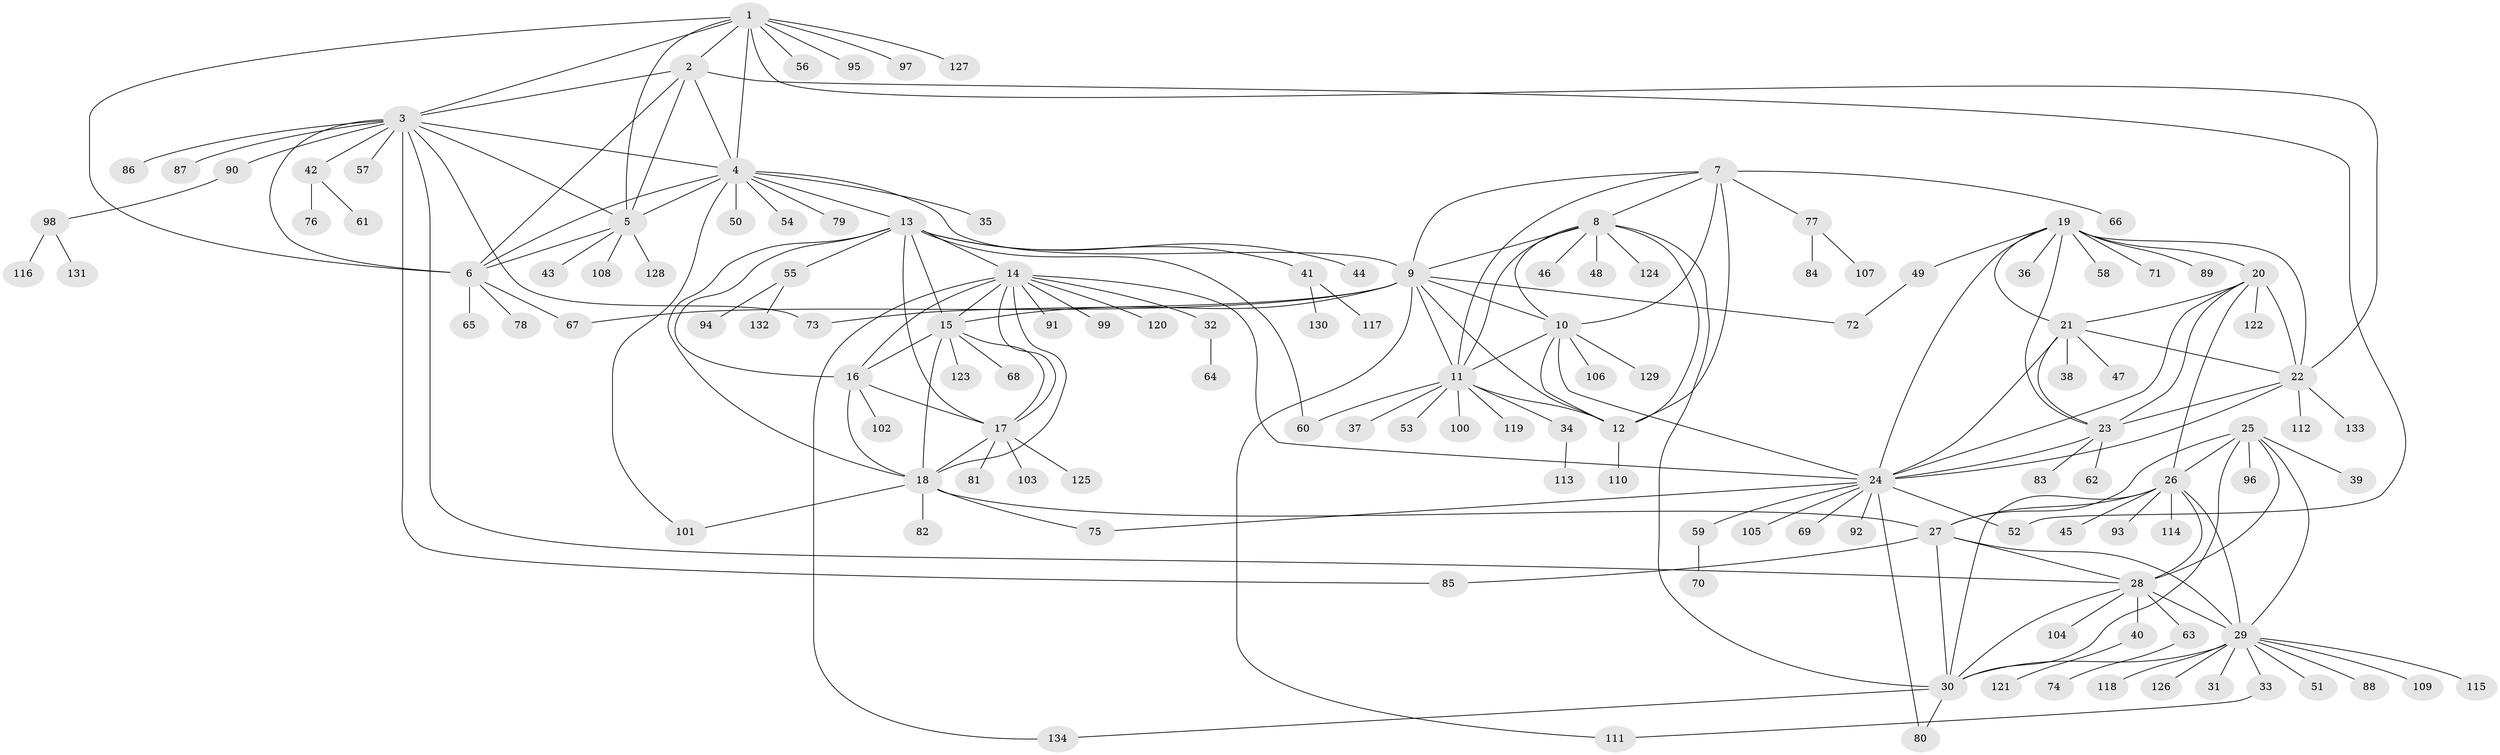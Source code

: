 // Generated by graph-tools (version 1.1) at 2025/11/02/27/25 16:11:34]
// undirected, 134 vertices, 200 edges
graph export_dot {
graph [start="1"]
  node [color=gray90,style=filled];
  1;
  2;
  3;
  4;
  5;
  6;
  7;
  8;
  9;
  10;
  11;
  12;
  13;
  14;
  15;
  16;
  17;
  18;
  19;
  20;
  21;
  22;
  23;
  24;
  25;
  26;
  27;
  28;
  29;
  30;
  31;
  32;
  33;
  34;
  35;
  36;
  37;
  38;
  39;
  40;
  41;
  42;
  43;
  44;
  45;
  46;
  47;
  48;
  49;
  50;
  51;
  52;
  53;
  54;
  55;
  56;
  57;
  58;
  59;
  60;
  61;
  62;
  63;
  64;
  65;
  66;
  67;
  68;
  69;
  70;
  71;
  72;
  73;
  74;
  75;
  76;
  77;
  78;
  79;
  80;
  81;
  82;
  83;
  84;
  85;
  86;
  87;
  88;
  89;
  90;
  91;
  92;
  93;
  94;
  95;
  96;
  97;
  98;
  99;
  100;
  101;
  102;
  103;
  104;
  105;
  106;
  107;
  108;
  109;
  110;
  111;
  112;
  113;
  114;
  115;
  116;
  117;
  118;
  119;
  120;
  121;
  122;
  123;
  124;
  125;
  126;
  127;
  128;
  129;
  130;
  131;
  132;
  133;
  134;
  1 -- 2;
  1 -- 3;
  1 -- 4;
  1 -- 5;
  1 -- 6;
  1 -- 22;
  1 -- 56;
  1 -- 95;
  1 -- 97;
  1 -- 127;
  2 -- 3;
  2 -- 4;
  2 -- 5;
  2 -- 6;
  2 -- 52;
  3 -- 4;
  3 -- 5;
  3 -- 6;
  3 -- 28;
  3 -- 42;
  3 -- 57;
  3 -- 73;
  3 -- 85;
  3 -- 86;
  3 -- 87;
  3 -- 90;
  4 -- 5;
  4 -- 6;
  4 -- 9;
  4 -- 13;
  4 -- 35;
  4 -- 50;
  4 -- 54;
  4 -- 79;
  4 -- 101;
  5 -- 6;
  5 -- 43;
  5 -- 108;
  5 -- 128;
  6 -- 65;
  6 -- 67;
  6 -- 78;
  7 -- 8;
  7 -- 9;
  7 -- 10;
  7 -- 11;
  7 -- 12;
  7 -- 66;
  7 -- 77;
  8 -- 9;
  8 -- 10;
  8 -- 11;
  8 -- 12;
  8 -- 30;
  8 -- 46;
  8 -- 48;
  8 -- 124;
  9 -- 10;
  9 -- 11;
  9 -- 12;
  9 -- 15;
  9 -- 67;
  9 -- 72;
  9 -- 73;
  9 -- 111;
  10 -- 11;
  10 -- 12;
  10 -- 24;
  10 -- 106;
  10 -- 129;
  11 -- 12;
  11 -- 34;
  11 -- 37;
  11 -- 53;
  11 -- 60;
  11 -- 100;
  11 -- 119;
  12 -- 110;
  13 -- 14;
  13 -- 15;
  13 -- 16;
  13 -- 17;
  13 -- 18;
  13 -- 41;
  13 -- 44;
  13 -- 55;
  13 -- 60;
  14 -- 15;
  14 -- 16;
  14 -- 17;
  14 -- 18;
  14 -- 24;
  14 -- 32;
  14 -- 91;
  14 -- 99;
  14 -- 120;
  14 -- 134;
  15 -- 16;
  15 -- 17;
  15 -- 18;
  15 -- 68;
  15 -- 123;
  16 -- 17;
  16 -- 18;
  16 -- 102;
  17 -- 18;
  17 -- 81;
  17 -- 103;
  17 -- 125;
  18 -- 27;
  18 -- 75;
  18 -- 82;
  18 -- 101;
  19 -- 20;
  19 -- 21;
  19 -- 22;
  19 -- 23;
  19 -- 24;
  19 -- 36;
  19 -- 49;
  19 -- 58;
  19 -- 71;
  19 -- 89;
  20 -- 21;
  20 -- 22;
  20 -- 23;
  20 -- 24;
  20 -- 26;
  20 -- 122;
  21 -- 22;
  21 -- 23;
  21 -- 24;
  21 -- 38;
  21 -- 47;
  22 -- 23;
  22 -- 24;
  22 -- 112;
  22 -- 133;
  23 -- 24;
  23 -- 62;
  23 -- 83;
  24 -- 52;
  24 -- 59;
  24 -- 69;
  24 -- 75;
  24 -- 80;
  24 -- 92;
  24 -- 105;
  25 -- 26;
  25 -- 27;
  25 -- 28;
  25 -- 29;
  25 -- 30;
  25 -- 39;
  25 -- 96;
  26 -- 27;
  26 -- 28;
  26 -- 29;
  26 -- 30;
  26 -- 45;
  26 -- 93;
  26 -- 114;
  27 -- 28;
  27 -- 29;
  27 -- 30;
  27 -- 85;
  28 -- 29;
  28 -- 30;
  28 -- 40;
  28 -- 63;
  28 -- 104;
  29 -- 30;
  29 -- 31;
  29 -- 33;
  29 -- 51;
  29 -- 88;
  29 -- 109;
  29 -- 115;
  29 -- 118;
  29 -- 126;
  30 -- 80;
  30 -- 134;
  32 -- 64;
  33 -- 111;
  34 -- 113;
  40 -- 121;
  41 -- 117;
  41 -- 130;
  42 -- 61;
  42 -- 76;
  49 -- 72;
  55 -- 94;
  55 -- 132;
  59 -- 70;
  63 -- 74;
  77 -- 84;
  77 -- 107;
  90 -- 98;
  98 -- 116;
  98 -- 131;
}
